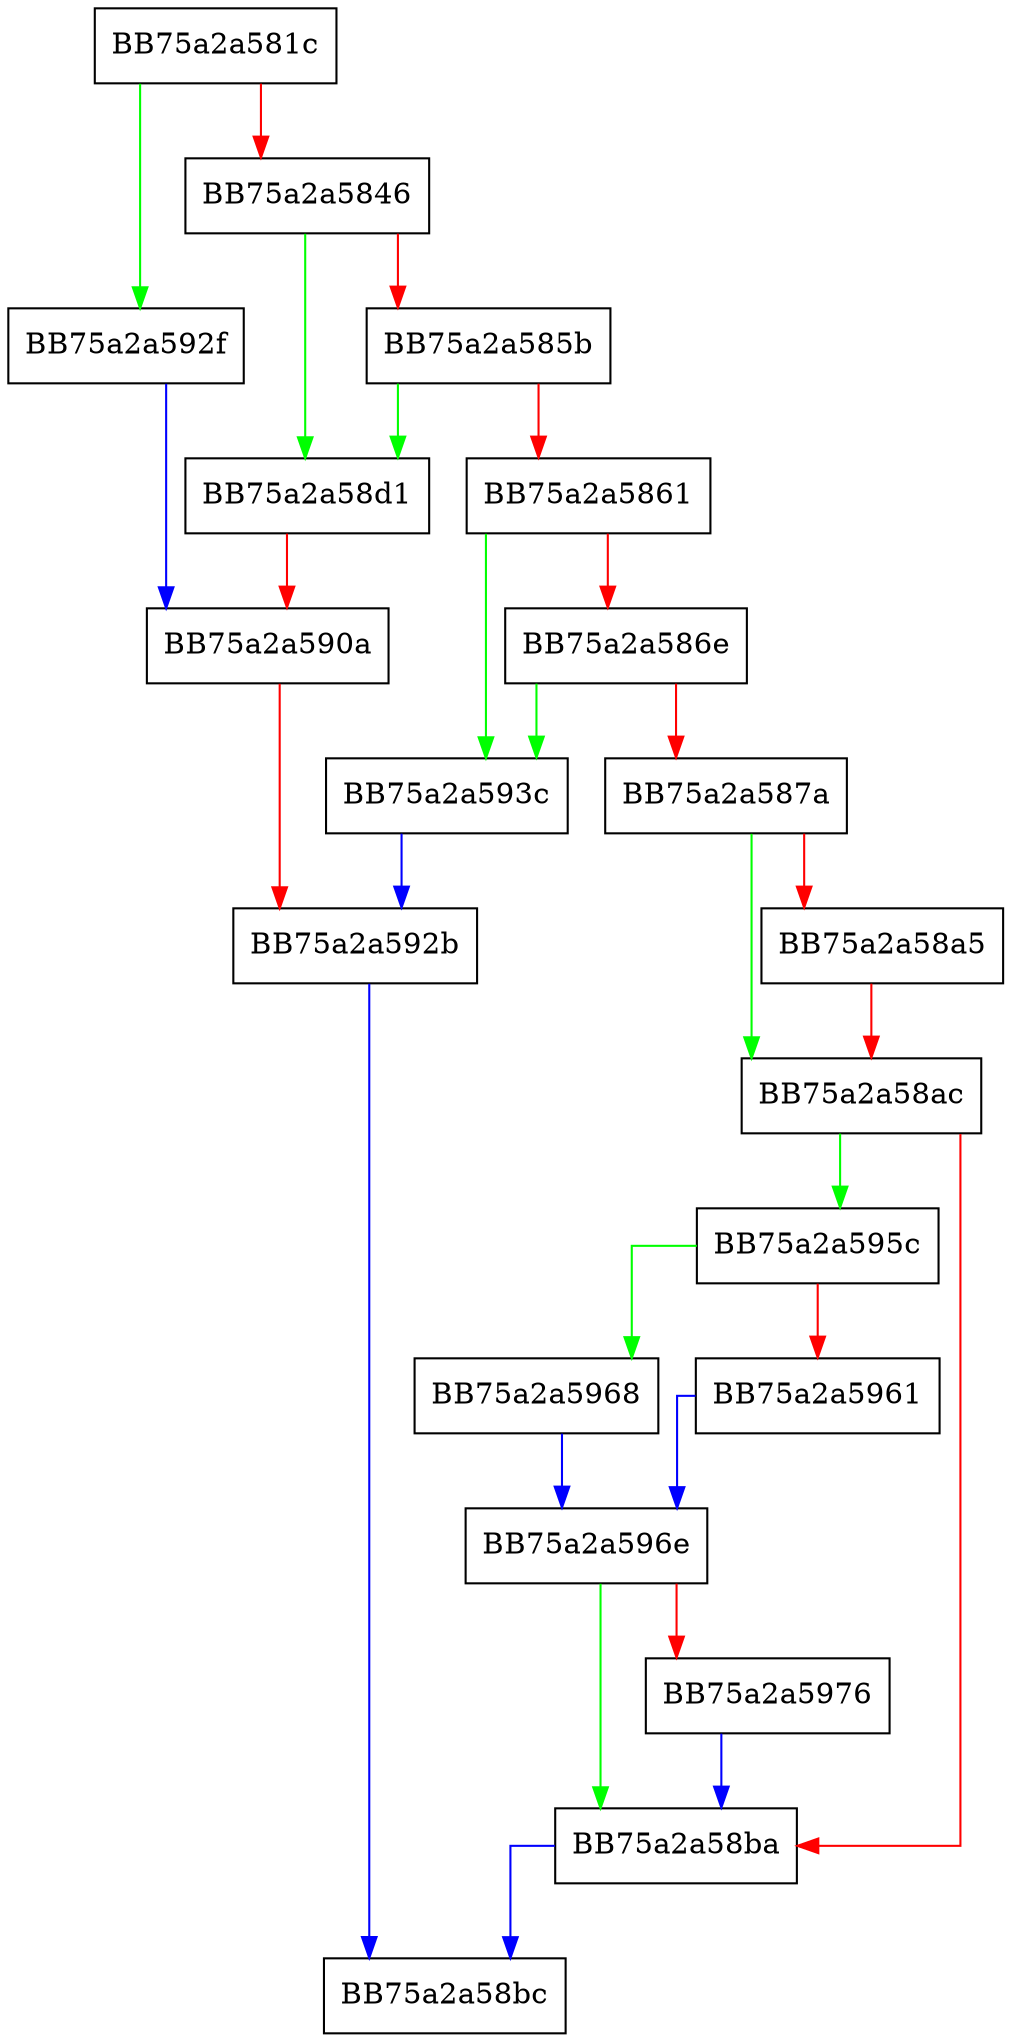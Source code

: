 digraph vdbeUnbind {
  node [shape="box"];
  graph [splines=ortho];
  BB75a2a581c -> BB75a2a592f [color="green"];
  BB75a2a581c -> BB75a2a5846 [color="red"];
  BB75a2a5846 -> BB75a2a58d1 [color="green"];
  BB75a2a5846 -> BB75a2a585b [color="red"];
  BB75a2a585b -> BB75a2a58d1 [color="green"];
  BB75a2a585b -> BB75a2a5861 [color="red"];
  BB75a2a5861 -> BB75a2a593c [color="green"];
  BB75a2a5861 -> BB75a2a586e [color="red"];
  BB75a2a586e -> BB75a2a593c [color="green"];
  BB75a2a586e -> BB75a2a587a [color="red"];
  BB75a2a587a -> BB75a2a58ac [color="green"];
  BB75a2a587a -> BB75a2a58a5 [color="red"];
  BB75a2a58a5 -> BB75a2a58ac [color="red"];
  BB75a2a58ac -> BB75a2a595c [color="green"];
  BB75a2a58ac -> BB75a2a58ba [color="red"];
  BB75a2a58ba -> BB75a2a58bc [color="blue"];
  BB75a2a58d1 -> BB75a2a590a [color="red"];
  BB75a2a590a -> BB75a2a592b [color="red"];
  BB75a2a592b -> BB75a2a58bc [color="blue"];
  BB75a2a592f -> BB75a2a590a [color="blue"];
  BB75a2a593c -> BB75a2a592b [color="blue"];
  BB75a2a595c -> BB75a2a5968 [color="green"];
  BB75a2a595c -> BB75a2a5961 [color="red"];
  BB75a2a5961 -> BB75a2a596e [color="blue"];
  BB75a2a5968 -> BB75a2a596e [color="blue"];
  BB75a2a596e -> BB75a2a58ba [color="green"];
  BB75a2a596e -> BB75a2a5976 [color="red"];
  BB75a2a5976 -> BB75a2a58ba [color="blue"];
}